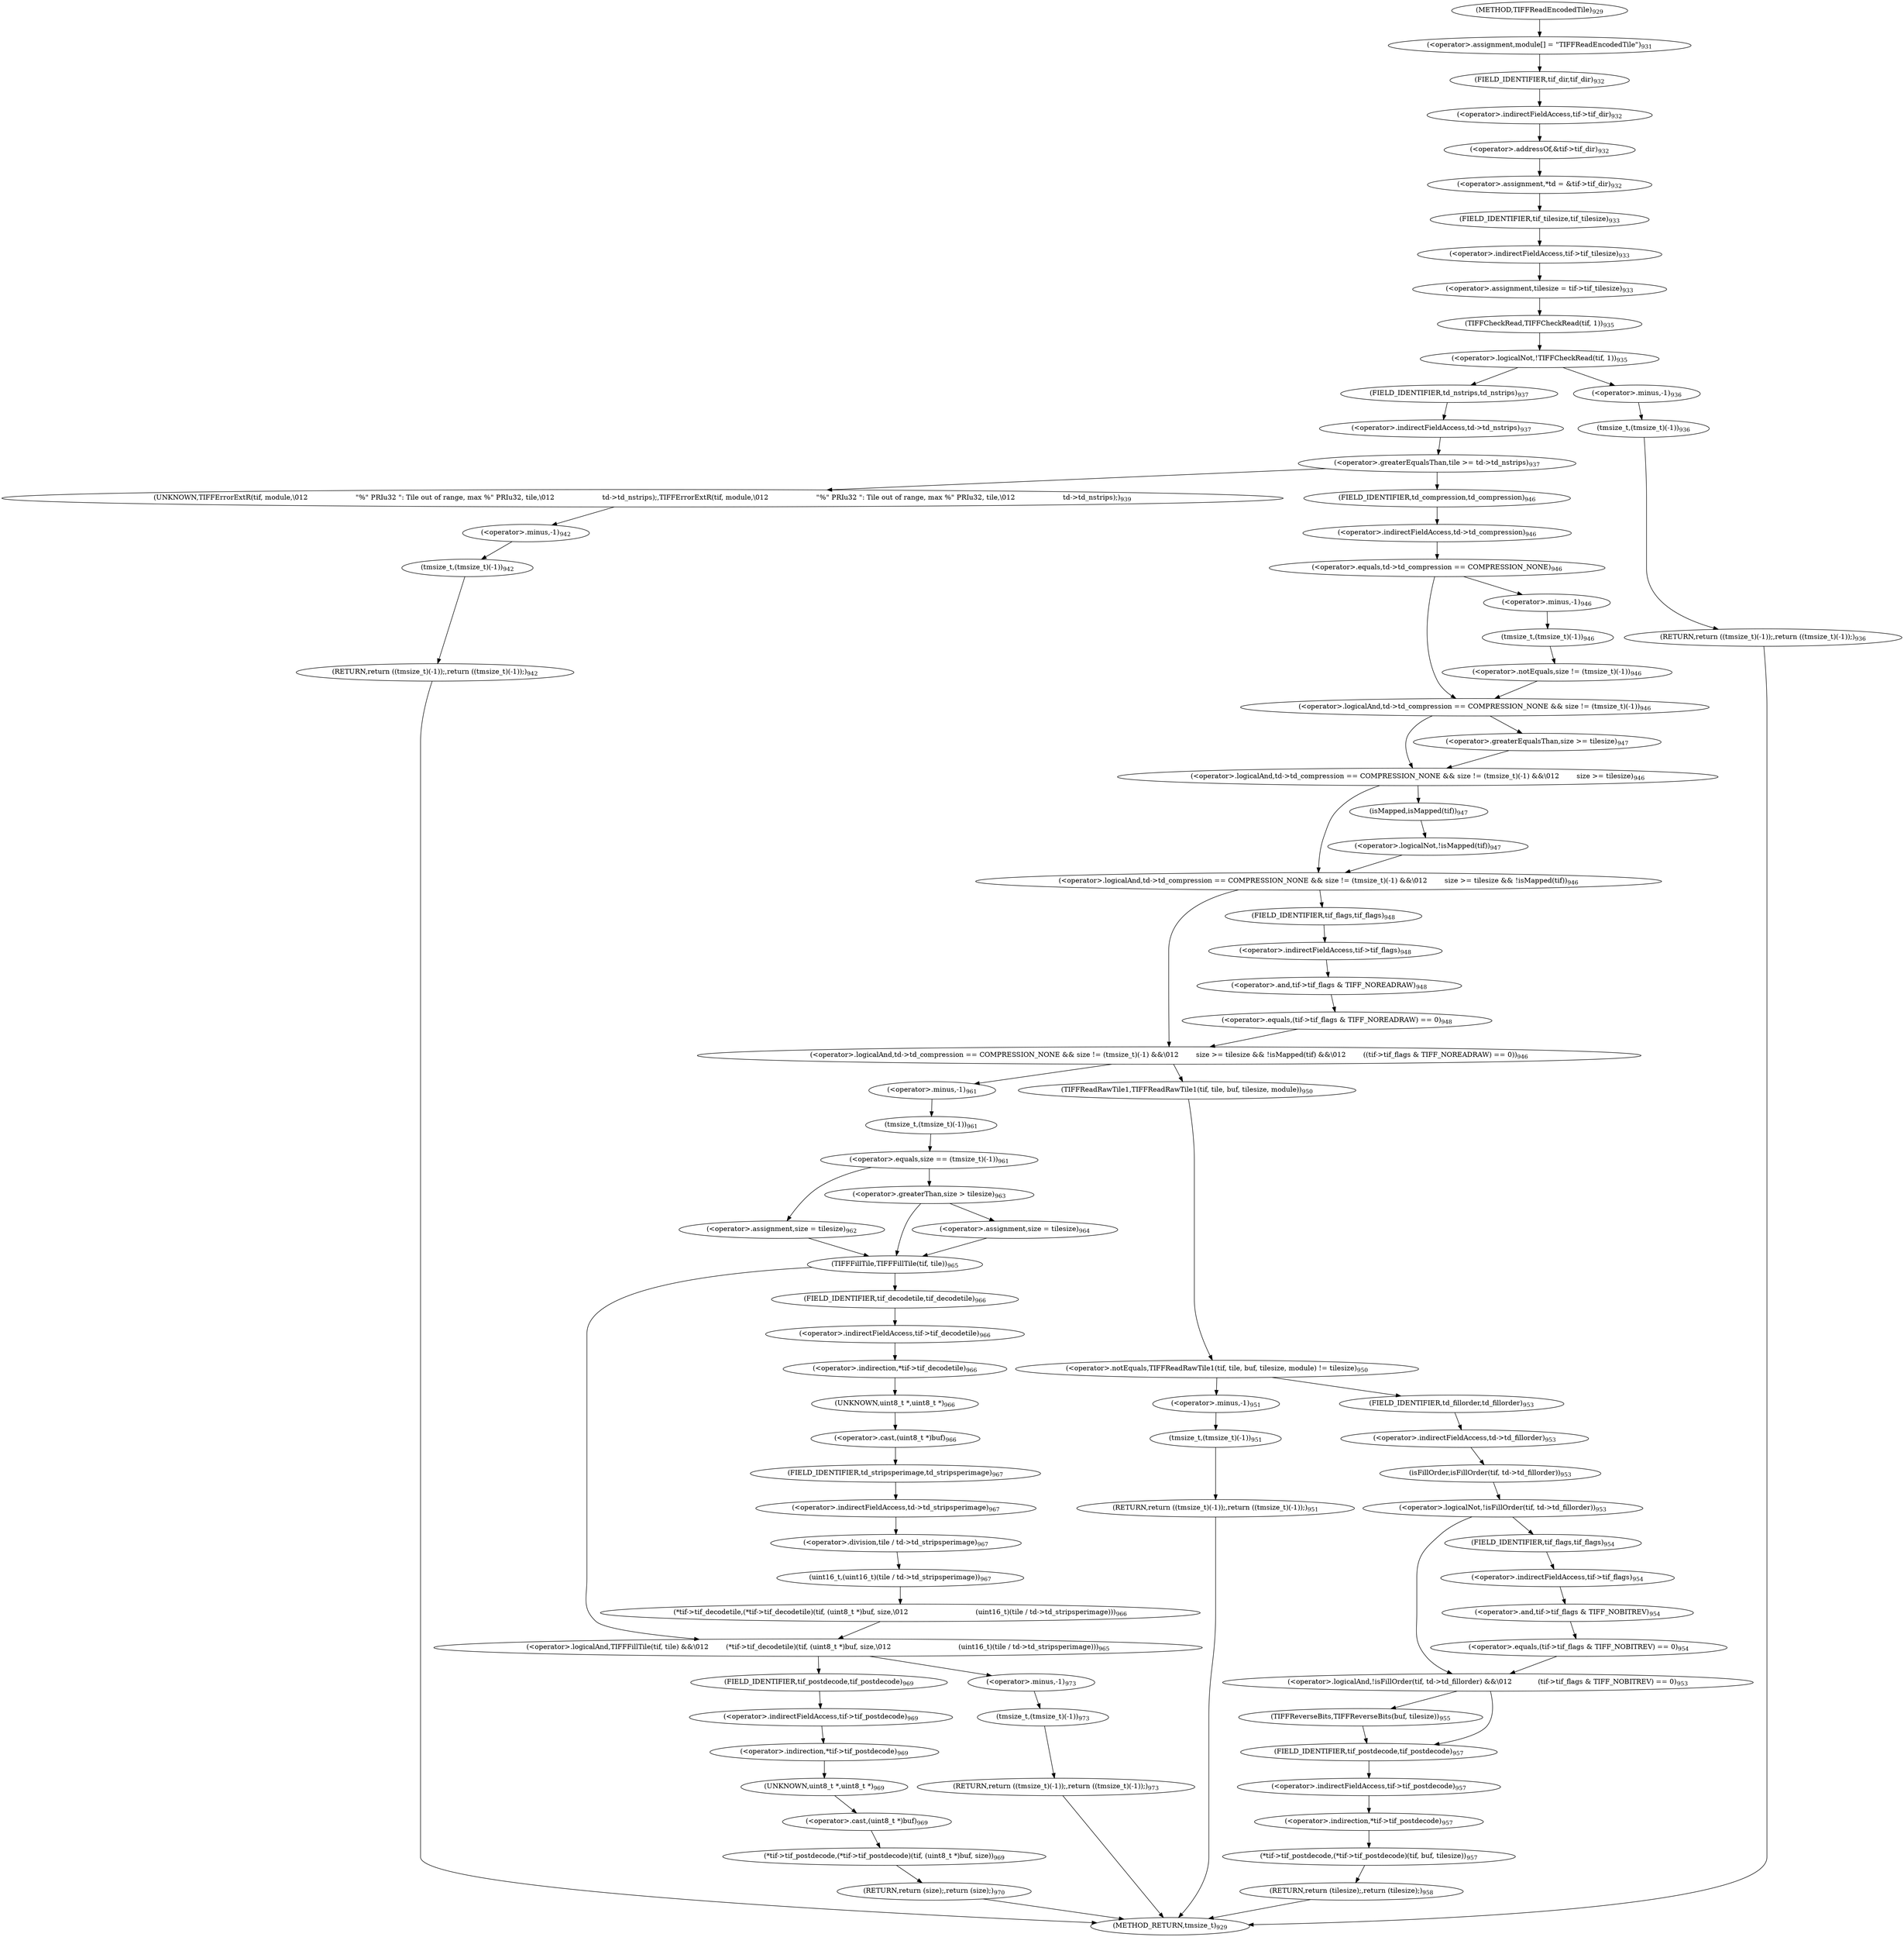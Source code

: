 digraph "TIFFReadEncodedTile" {  
"75975" [label = <(&lt;operator&gt;.assignment,module[] = &quot;TIFFReadEncodedTile&quot;)<SUB>931</SUB>> ]
"75979" [label = <(&lt;operator&gt;.assignment,*td = &amp;tif-&gt;tif_dir)<SUB>932</SUB>> ]
"75986" [label = <(&lt;operator&gt;.assignment,tilesize = tif-&gt;tif_tilesize)<SUB>933</SUB>> ]
"75981" [label = <(&lt;operator&gt;.addressOf,&amp;tif-&gt;tif_dir)<SUB>932</SUB>> ]
"75988" [label = <(&lt;operator&gt;.indirectFieldAccess,tif-&gt;tif_tilesize)<SUB>933</SUB>> ]
"75992" [label = <(&lt;operator&gt;.logicalNot,!TIFFCheckRead(tif, 1))<SUB>935</SUB>> ]
"76002" [label = <(&lt;operator&gt;.greaterEqualsThan,tile &gt;= td-&gt;td_nstrips)<SUB>937</SUB>> ]
"76014" [label = <(&lt;operator&gt;.logicalAnd,td-&gt;td_compression == COMPRESSION_NONE &amp;&amp; size != (tmsize_t)(-1) &amp;&amp;\012        size &gt;= tilesize &amp;&amp; !isMapped(tif) &amp;&amp;\012        ((tif-&gt;tif_flags &amp; TIFF_NOREADRAW) == 0))<SUB>946</SUB>> ]
"76086" [label = <(&lt;operator&gt;.equals,size == (tmsize_t)(-1))<SUB>961</SUB>> ]
"76106" [label = <(&lt;operator&gt;.logicalAnd,TIFFFillTile(tif, tile) &amp;&amp;\012        (*tif-&gt;tif_decodetile)(tif, (uint8_t *)buf, size,\012                               (uint16_t)(tile / td-&gt;td_stripsperimage)))<SUB>965</SUB>> ]
"75982" [label = <(&lt;operator&gt;.indirectFieldAccess,tif-&gt;tif_dir)<SUB>932</SUB>> ]
"75990" [label = <(FIELD_IDENTIFIER,tif_tilesize,tif_tilesize)<SUB>933</SUB>> ]
"75993" [label = <(TIFFCheckRead,TIFFCheckRead(tif, 1))<SUB>935</SUB>> ]
"75997" [label = <(RETURN,return ((tmsize_t)(-1));,return ((tmsize_t)(-1));)<SUB>936</SUB>> ]
"76004" [label = <(&lt;operator&gt;.indirectFieldAccess,td-&gt;td_nstrips)<SUB>937</SUB>> ]
"76008" [label = <(UNKNOWN,TIFFErrorExtR(tif, module,\012                      &quot;%&quot; PRIu32 &quot;: Tile out of range, max %&quot; PRIu32, tile,\012                      td-&gt;td_nstrips);,TIFFErrorExtR(tif, module,\012                      &quot;%&quot; PRIu32 &quot;: Tile out of range, max %&quot; PRIu32, tile,\012                      td-&gt;td_nstrips);)<SUB>939</SUB>> ]
"76009" [label = <(RETURN,return ((tmsize_t)(-1));,return ((tmsize_t)(-1));)<SUB>942</SUB>> ]
"76015" [label = <(&lt;operator&gt;.logicalAnd,td-&gt;td_compression == COMPRESSION_NONE &amp;&amp; size != (tmsize_t)(-1) &amp;&amp;\012        size &gt;= tilesize &amp;&amp; !isMapped(tif))<SUB>946</SUB>> ]
"76034" [label = <(&lt;operator&gt;.equals,(tif-&gt;tif_flags &amp; TIFF_NOREADRAW) == 0)<SUB>948</SUB>> ]
"76075" [label = <(*tif-&gt;tif_postdecode,(*tif-&gt;tif_postdecode)(tif, buf, tilesize))<SUB>957</SUB>> ]
"76083" [label = <(RETURN,return (tilesize);,return (tilesize);)<SUB>958</SUB>> ]
"76088" [label = <(tmsize_t,(tmsize_t)(-1))<SUB>961</SUB>> ]
"76092" [label = <(&lt;operator&gt;.assignment,size = tilesize)<SUB>962</SUB>> ]
"76107" [label = <(TIFFFillTile,TIFFFillTile(tif, tile))<SUB>965</SUB>> ]
"76110" [label = <(*tif-&gt;tif_decodetile,(*tif-&gt;tif_decodetile)(tif, (uint8_t *)buf, size,\012                               (uint16_t)(tile / td-&gt;td_stripsperimage)))<SUB>966</SUB>> ]
"76127" [label = <(*tif-&gt;tif_postdecode,(*tif-&gt;tif_postdecode)(tif, (uint8_t *)buf, size))<SUB>969</SUB>> ]
"76137" [label = <(RETURN,return (size);,return (size);)<SUB>970</SUB>> ]
"75984" [label = <(FIELD_IDENTIFIER,tif_dir,tif_dir)<SUB>932</SUB>> ]
"75998" [label = <(tmsize_t,(tmsize_t)(-1))<SUB>936</SUB>> ]
"76006" [label = <(FIELD_IDENTIFIER,td_nstrips,td_nstrips)<SUB>937</SUB>> ]
"76010" [label = <(tmsize_t,(tmsize_t)(-1))<SUB>942</SUB>> ]
"76016" [label = <(&lt;operator&gt;.logicalAnd,td-&gt;td_compression == COMPRESSION_NONE &amp;&amp; size != (tmsize_t)(-1) &amp;&amp;\012        size &gt;= tilesize)<SUB>946</SUB>> ]
"76031" [label = <(&lt;operator&gt;.logicalNot,!isMapped(tif))<SUB>947</SUB>> ]
"76035" [label = <(&lt;operator&gt;.and,tif-&gt;tif_flags &amp; TIFF_NOREADRAW)<SUB>948</SUB>> ]
"76043" [label = <(&lt;operator&gt;.notEquals,TIFFReadRawTile1(tif, tile, buf, tilesize, module) != tilesize)<SUB>950</SUB>> ]
"76057" [label = <(&lt;operator&gt;.logicalAnd,!isFillOrder(tif, td-&gt;td_fillorder) &amp;&amp;\012            (tif-&gt;tif_flags &amp; TIFF_NOBITREV) == 0)<SUB>953</SUB>> ]
"76076" [label = <(&lt;operator&gt;.indirection,*tif-&gt;tif_postdecode)<SUB>957</SUB>> ]
"76089" [label = <(&lt;operator&gt;.minus,-1)<SUB>961</SUB>> ]
"76111" [label = <(&lt;operator&gt;.indirection,*tif-&gt;tif_decodetile)<SUB>966</SUB>> ]
"76116" [label = <(&lt;operator&gt;.cast,(uint8_t *)buf)<SUB>966</SUB>> ]
"76120" [label = <(uint16_t,(uint16_t)(tile / td-&gt;td_stripsperimage))<SUB>967</SUB>> ]
"76128" [label = <(&lt;operator&gt;.indirection,*tif-&gt;tif_postdecode)<SUB>969</SUB>> ]
"76133" [label = <(&lt;operator&gt;.cast,(uint8_t *)buf)<SUB>969</SUB>> ]
"76141" [label = <(RETURN,return ((tmsize_t)(-1));,return ((tmsize_t)(-1));)<SUB>973</SUB>> ]
"75999" [label = <(&lt;operator&gt;.minus,-1)<SUB>936</SUB>> ]
"76011" [label = <(&lt;operator&gt;.minus,-1)<SUB>942</SUB>> ]
"76017" [label = <(&lt;operator&gt;.logicalAnd,td-&gt;td_compression == COMPRESSION_NONE &amp;&amp; size != (tmsize_t)(-1))<SUB>946</SUB>> ]
"76028" [label = <(&lt;operator&gt;.greaterEqualsThan,size &gt;= tilesize)<SUB>947</SUB>> ]
"76032" [label = <(isMapped,isMapped(tif))<SUB>947</SUB>> ]
"76036" [label = <(&lt;operator&gt;.indirectFieldAccess,tif-&gt;tif_flags)<SUB>948</SUB>> ]
"76044" [label = <(TIFFReadRawTile1,TIFFReadRawTile1(tif, tile, buf, tilesize, module))<SUB>950</SUB>> ]
"76052" [label = <(RETURN,return ((tmsize_t)(-1));,return ((tmsize_t)(-1));)<SUB>951</SUB>> ]
"76058" [label = <(&lt;operator&gt;.logicalNot,!isFillOrder(tif, td-&gt;td_fillorder))<SUB>953</SUB>> ]
"76064" [label = <(&lt;operator&gt;.equals,(tif-&gt;tif_flags &amp; TIFF_NOBITREV) == 0)<SUB>954</SUB>> ]
"76072" [label = <(TIFFReverseBits,TIFFReverseBits(buf, tilesize))<SUB>955</SUB>> ]
"76077" [label = <(&lt;operator&gt;.indirectFieldAccess,tif-&gt;tif_postdecode)<SUB>957</SUB>> ]
"76098" [label = <(&lt;operator&gt;.greaterThan,size &gt; tilesize)<SUB>963</SUB>> ]
"76112" [label = <(&lt;operator&gt;.indirectFieldAccess,tif-&gt;tif_decodetile)<SUB>966</SUB>> ]
"76117" [label = <(UNKNOWN,uint8_t *,uint8_t *)<SUB>966</SUB>> ]
"76121" [label = <(&lt;operator&gt;.division,tile / td-&gt;td_stripsperimage)<SUB>967</SUB>> ]
"76129" [label = <(&lt;operator&gt;.indirectFieldAccess,tif-&gt;tif_postdecode)<SUB>969</SUB>> ]
"76134" [label = <(UNKNOWN,uint8_t *,uint8_t *)<SUB>969</SUB>> ]
"76142" [label = <(tmsize_t,(tmsize_t)(-1))<SUB>973</SUB>> ]
"76018" [label = <(&lt;operator&gt;.equals,td-&gt;td_compression == COMPRESSION_NONE)<SUB>946</SUB>> ]
"76023" [label = <(&lt;operator&gt;.notEquals,size != (tmsize_t)(-1))<SUB>946</SUB>> ]
"76038" [label = <(FIELD_IDENTIFIER,tif_flags,tif_flags)<SUB>948</SUB>> ]
"76053" [label = <(tmsize_t,(tmsize_t)(-1))<SUB>951</SUB>> ]
"76059" [label = <(isFillOrder,isFillOrder(tif, td-&gt;td_fillorder))<SUB>953</SUB>> ]
"76065" [label = <(&lt;operator&gt;.and,tif-&gt;tif_flags &amp; TIFF_NOBITREV)<SUB>954</SUB>> ]
"76079" [label = <(FIELD_IDENTIFIER,tif_postdecode,tif_postdecode)<SUB>957</SUB>> ]
"76102" [label = <(&lt;operator&gt;.assignment,size = tilesize)<SUB>964</SUB>> ]
"76114" [label = <(FIELD_IDENTIFIER,tif_decodetile,tif_decodetile)<SUB>966</SUB>> ]
"76123" [label = <(&lt;operator&gt;.indirectFieldAccess,td-&gt;td_stripsperimage)<SUB>967</SUB>> ]
"76131" [label = <(FIELD_IDENTIFIER,tif_postdecode,tif_postdecode)<SUB>969</SUB>> ]
"76143" [label = <(&lt;operator&gt;.minus,-1)<SUB>973</SUB>> ]
"76019" [label = <(&lt;operator&gt;.indirectFieldAccess,td-&gt;td_compression)<SUB>946</SUB>> ]
"76025" [label = <(tmsize_t,(tmsize_t)(-1))<SUB>946</SUB>> ]
"76054" [label = <(&lt;operator&gt;.minus,-1)<SUB>951</SUB>> ]
"76061" [label = <(&lt;operator&gt;.indirectFieldAccess,td-&gt;td_fillorder)<SUB>953</SUB>> ]
"76066" [label = <(&lt;operator&gt;.indirectFieldAccess,tif-&gt;tif_flags)<SUB>954</SUB>> ]
"76125" [label = <(FIELD_IDENTIFIER,td_stripsperimage,td_stripsperimage)<SUB>967</SUB>> ]
"76021" [label = <(FIELD_IDENTIFIER,td_compression,td_compression)<SUB>946</SUB>> ]
"76026" [label = <(&lt;operator&gt;.minus,-1)<SUB>946</SUB>> ]
"76063" [label = <(FIELD_IDENTIFIER,td_fillorder,td_fillorder)<SUB>953</SUB>> ]
"76068" [label = <(FIELD_IDENTIFIER,tif_flags,tif_flags)<SUB>954</SUB>> ]
"75968" [label = <(METHOD,TIFFReadEncodedTile)<SUB>929</SUB>> ]
"76145" [label = <(METHOD_RETURN,tmsize_t)<SUB>929</SUB>> ]
  "75975" -> "75984" 
  "75979" -> "75990" 
  "75986" -> "75993" 
  "75981" -> "75979" 
  "75988" -> "75986" 
  "75992" -> "75999" 
  "75992" -> "76006" 
  "76002" -> "76008" 
  "76002" -> "76021" 
  "76014" -> "76044" 
  "76014" -> "76089" 
  "76086" -> "76092" 
  "76086" -> "76098" 
  "76106" -> "76131" 
  "76106" -> "76143" 
  "75982" -> "75981" 
  "75990" -> "75988" 
  "75993" -> "75992" 
  "75997" -> "76145" 
  "76004" -> "76002" 
  "76008" -> "76011" 
  "76009" -> "76145" 
  "76015" -> "76014" 
  "76015" -> "76038" 
  "76034" -> "76014" 
  "76075" -> "76083" 
  "76083" -> "76145" 
  "76088" -> "76086" 
  "76092" -> "76107" 
  "76107" -> "76106" 
  "76107" -> "76114" 
  "76110" -> "76106" 
  "76127" -> "76137" 
  "76137" -> "76145" 
  "75984" -> "75982" 
  "75998" -> "75997" 
  "76006" -> "76004" 
  "76010" -> "76009" 
  "76016" -> "76015" 
  "76016" -> "76032" 
  "76031" -> "76015" 
  "76035" -> "76034" 
  "76043" -> "76054" 
  "76043" -> "76063" 
  "76057" -> "76072" 
  "76057" -> "76079" 
  "76076" -> "76075" 
  "76089" -> "76088" 
  "76111" -> "76117" 
  "76116" -> "76125" 
  "76120" -> "76110" 
  "76128" -> "76134" 
  "76133" -> "76127" 
  "76141" -> "76145" 
  "75999" -> "75998" 
  "76011" -> "76010" 
  "76017" -> "76016" 
  "76017" -> "76028" 
  "76028" -> "76016" 
  "76032" -> "76031" 
  "76036" -> "76035" 
  "76044" -> "76043" 
  "76052" -> "76145" 
  "76058" -> "76057" 
  "76058" -> "76068" 
  "76064" -> "76057" 
  "76072" -> "76079" 
  "76077" -> "76076" 
  "76098" -> "76102" 
  "76098" -> "76107" 
  "76112" -> "76111" 
  "76117" -> "76116" 
  "76121" -> "76120" 
  "76129" -> "76128" 
  "76134" -> "76133" 
  "76142" -> "76141" 
  "76018" -> "76017" 
  "76018" -> "76026" 
  "76023" -> "76017" 
  "76038" -> "76036" 
  "76053" -> "76052" 
  "76059" -> "76058" 
  "76065" -> "76064" 
  "76079" -> "76077" 
  "76102" -> "76107" 
  "76114" -> "76112" 
  "76123" -> "76121" 
  "76131" -> "76129" 
  "76143" -> "76142" 
  "76019" -> "76018" 
  "76025" -> "76023" 
  "76054" -> "76053" 
  "76061" -> "76059" 
  "76066" -> "76065" 
  "76125" -> "76123" 
  "76021" -> "76019" 
  "76026" -> "76025" 
  "76063" -> "76061" 
  "76068" -> "76066" 
  "75968" -> "75975" 
}
